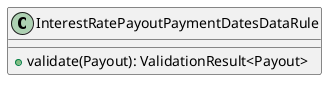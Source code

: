 @startuml

    class InterestRatePayoutPaymentDatesDataRule [[InterestRatePayoutPaymentDatesDataRule.html]] {
        +validate(Payout): ValidationResult<Payout>
    }

@enduml
